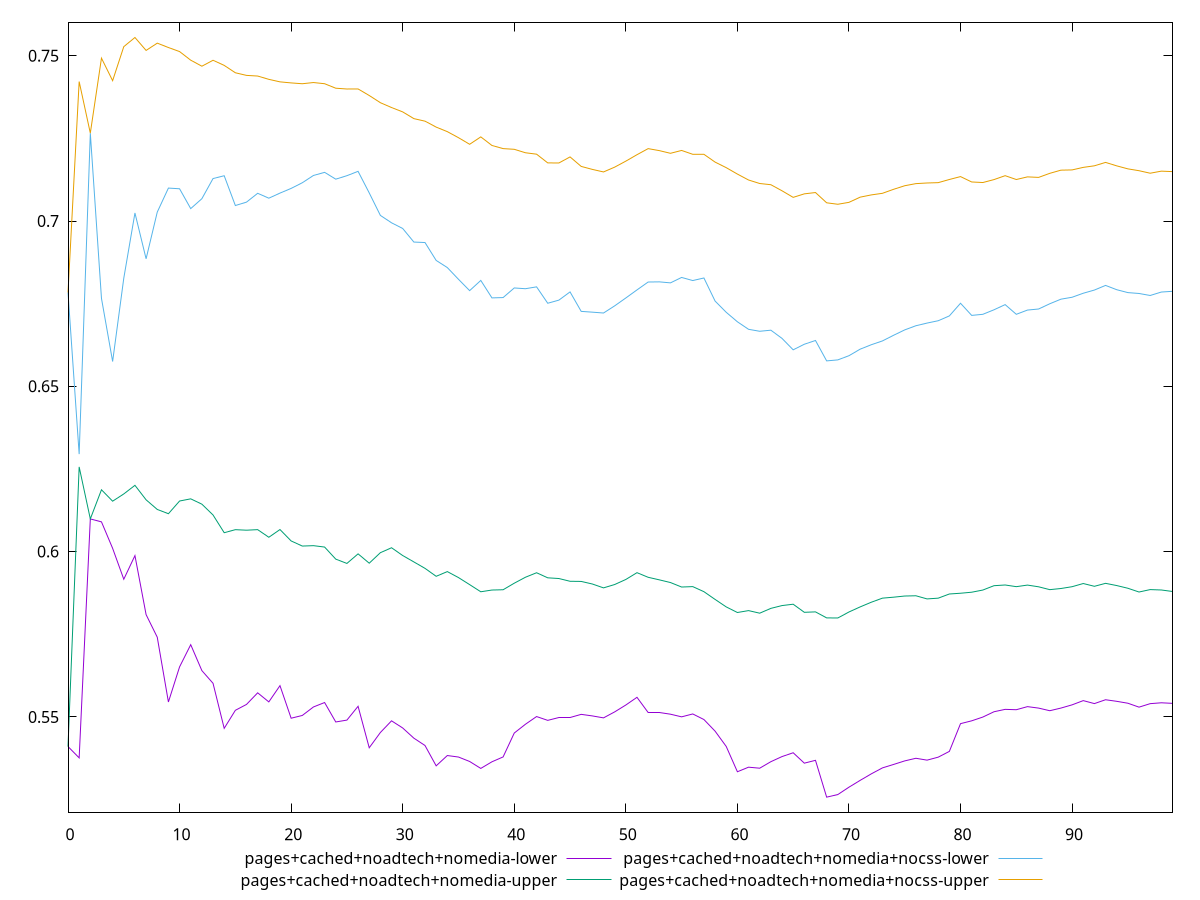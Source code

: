 reset

$pagesCachedNoadtechNomediaLower <<EOF
0 0.5410394605919859
1 0.5376106610153464
2 0.6098863589439079
3 0.6089939869291946
4 0.6009906874448501
5 0.5916430074708774
6 0.5987908089039757
7 0.5809384735705972
8 0.574110441423486
9 0.5545141732591846
10 0.5651268031564288
11 0.5718479869458445
12 0.5640003023874332
13 0.5601584149239025
14 0.5465430521888673
15 0.5519972001077024
16 0.5537756696635224
17 0.5572866719269325
18 0.5545402800677681
19 0.5594550506359595
20 0.5496066392126816
21 0.550437578420956
22 0.5530078119135352
23 0.5543511229602891
24 0.5484687609953481
25 0.5490353825081422
26 0.5532126032688824
27 0.5406628585770445
28 0.5452856337554107
29 0.5488131212096866
30 0.5466514622480165
31 0.5435702734748022
32 0.5413435364393537
33 0.5351978645899409
34 0.5383163682310493
35 0.5378618345623583
36 0.5365193125765619
37 0.5344202811911721
38 0.5364256033569378
39 0.5378947857944695
40 0.5451240777743404
41 0.547773926187149
42 0.550107979121324
43 0.5489549855644915
44 0.5498133760717346
45 0.5498151252463869
46 0.5507700726363983
47 0.5503008643212177
48 0.5497088440721963
49 0.5515179130338724
50 0.553598705253842
51 0.555926058787009
52 0.5513313435224036
53 0.5513354510484703
54 0.5508227603363814
55 0.5500189993900223
56 0.5508953978787305
57 0.5492066387405078
58 0.5456948385127698
59 0.5410562371260862
60 0.5334143878526942
61 0.5347917236435287
62 0.5344852549703238
63 0.5364535601883721
64 0.5380015637204306
65 0.5391579625963937
66 0.5360109904952911
67 0.5368664812835733
68 0.525729265324151
69 0.5265167011994846
70 0.5287453206960521
71 0.5307988323973004
72 0.5327693406740239
73 0.5345782240998838
74 0.5356201132636803
75 0.5366965732994691
76 0.5374865160894667
77 0.536923820140295
78 0.5378254551422353
79 0.5395703764684098
80 0.5479609004967232
81 0.5488151543288178
82 0.5499555956206641
83 0.5515594264568794
84 0.5522823341768941
85 0.5521734018181389
86 0.5531086453669942
87 0.5526642414146977
88 0.5518719634196383
89 0.5526743954580106
90 0.5536485826021491
91 0.5549261152085279
92 0.5540283223820519
93 0.5551929113126239
94 0.5547161039765424
95 0.554138880402336
96 0.5529528819661772
97 0.5540086123102649
98 0.5542715957872005
99 0.5540987983554551
EOF

$pagesCachedNoadtechNomediaUpper <<EOF
0 0.5410394605919859
1 0.6256221910212942
2 0.6098863589439079
3 0.6187036228975004
4 0.6152523663309066
5 0.617447977872325
6 0.6200469279591159
7 0.6156653576703456
8 0.612750768148025
9 0.6114617698875812
10 0.6153033685662405
11 0.6159609817458885
12 0.6143467008046521
13 0.6110784348975253
14 0.6057195375016468
15 0.6066352102668214
16 0.6064761440925736
17 0.6066429374095603
18 0.6043402119369716
19 0.6066739064189457
20 0.6032259919138349
21 0.6016782053209558
22 0.601799370790704
23 0.6013771920787967
24 0.5977248123364
25 0.5964240105373606
26 0.5993206284653401
27 0.596495258272953
28 0.5996777567468085
29 0.601168605695584
30 0.598810996781602
31 0.5968813788436136
32 0.5949290753699263
33 0.5925302574950886
34 0.593954211926773
35 0.5921450704294904
36 0.5900153470930938
37 0.5878525009008494
38 0.5883783787405185
39 0.5884640909806557
40 0.5904444936701981
41 0.5922416321425312
42 0.5936050214283309
43 0.5920725196342995
44 0.591857280273265
45 0.5910261207365096
46 0.5909807535350072
47 0.5902011300719581
48 0.5890293539759247
49 0.5900426770293618
50 0.591572747551774
51 0.5936296246412125
52 0.5922318913912381
53 0.5914602827380369
54 0.5906450990333169
55 0.5892874872005393
56 0.5894123071350159
57 0.5878802077412858
58 0.5855394089996284
59 0.5832729798421082
60 0.5815794642770167
61 0.5821550287198465
62 0.5813748091920912
63 0.5828307872771198
64 0.583678125361999
65 0.5840872064797268
66 0.5816408108347925
67 0.5817707073157115
68 0.5799487585968415
69 0.5799223853335423
70 0.5817364870167513
71 0.5832695978400925
72 0.5846840205366144
73 0.5859215792844241
74 0.5862133142712148
75 0.586564996097054
76 0.5866425841396777
77 0.585692017420627
78 0.5859167711454655
79 0.5871799058067978
80 0.5874064409286355
81 0.587718187564608
82 0.5883733868483256
83 0.5896914661738325
84 0.5899024118405438
85 0.5893980638796649
86 0.5898743074860808
87 0.5893545737441687
88 0.5884926401323074
89 0.5888386915051586
90 0.5893843501867879
91 0.5903454945605515
92 0.5895081888358686
93 0.5904026909893989
94 0.5897320171446591
95 0.5889153732609488
96 0.587777372648088
97 0.5885104010801684
98 0.5883894144872238
99 0.5879411011300832
EOF

$pagesCachedNoadtechNomediaNocssLower <<EOF
0 0.6783695386044218
1 0.6294875795050975
2 0.7265814399178924
3 0.6766001829788003
4 0.657503097001319
5 0.6827092107908128
6 0.7024265142818618
7 0.6885675410968439
8 0.7026846192947964
9 0.709962078912384
10 0.7097517018922883
11 0.703752213013498
12 0.7067527235568948
13 0.71284467362284
14 0.7136923286155202
15 0.7046821557938946
16 0.7057124942818537
17 0.7083803082676627
18 0.7069029712893578
19 0.7084465797322339
20 0.709861628708332
21 0.71157008746287
22 0.7137775682771376
23 0.7147174186650617
24 0.7126578276682717
25 0.7137104607142791
26 0.7150267060197505
27 0.7084940054357776
28 0.7016914859825621
29 0.6994554047009678
30 0.6977367316238318
31 0.6936350754217879
32 0.6934860327029502
33 0.6880719045990715
34 0.6859116828719297
35 0.6823723089465612
36 0.6789385111728059
37 0.6820276877277468
38 0.6767446183265577
39 0.6768430874929661
40 0.6797502058246241
41 0.6795198716768835
42 0.6800828342927957
43 0.6751226169257301
44 0.6760673609063158
45 0.6785530146351095
46 0.6726656516427827
47 0.6724287182550532
48 0.67217091511599
49 0.674335839668487
50 0.6767194760655548
51 0.6791570552860648
52 0.6815444399429899
53 0.6815941340703382
54 0.6812874836495981
55 0.6829307588577213
56 0.6819903000507301
57 0.6827674730989335
58 0.6757890836957491
59 0.6723845612867407
60 0.6695181778799847
61 0.667240951740181
62 0.6666475811211792
63 0.6669751137183224
64 0.6644891664842139
65 0.6610366011678176
66 0.6627254150697122
67 0.6638623767246067
68 0.6576897321973371
69 0.6579885470770988
70 0.6592578127412223
71 0.6612290697427705
72 0.6625738723034648
73 0.6637261217774486
74 0.6654360689079754
75 0.6670650511339289
76 0.6683217479359285
77 0.6691256734016996
78 0.6698346254199474
79 0.6712961300245183
80 0.6751217822321014
81 0.6714508005235734
82 0.6717770412739809
83 0.6731455208258258
84 0.6747097337572342
85 0.6717785892782153
86 0.6730621563830952
87 0.6733842544579638
88 0.674966567875348
89 0.6763552744980703
90 0.6769369765110154
91 0.6781508938555784
92 0.6791143681739635
93 0.6805201510464438
94 0.6792199904539991
95 0.6783452208431509
96 0.6780798683823072
97 0.6774721916076654
98 0.6785140194871304
99 0.6787369709296256
EOF

$pagesCachedNoadtechNomediaNocssUpper <<EOF
0 0.6783695386044218
1 0.7421833481173107
2 0.7265814399178924
3 0.7492639890774154
4 0.7424456237355358
5 0.7527396738054852
6 0.7555108500289045
7 0.7515970314320763
8 0.7537993074612546
9 0.7524742359686535
10 0.7512525344344112
11 0.7486426712941997
12 0.746825920964303
13 0.7486181861402426
14 0.7470688624335734
15 0.7448410329054992
16 0.7440482729002996
17 0.7438495288548472
18 0.7428528454107495
19 0.7420900244379285
20 0.7417737142455315
21 0.7415201494153582
22 0.7418852454926218
23 0.7415282073321875
24 0.7401684382055657
25 0.7399280212446039
26 0.7399451500557478
27 0.7379593843600034
28 0.7357833070474248
29 0.7343191075327824
30 0.7330022728063469
31 0.7309695866187513
32 0.7301988795529557
33 0.7284023633596974
34 0.727031667965988
35 0.7252013717934975
36 0.7232044684588939
37 0.7254464363686967
38 0.7228475572094617
39 0.7218980770264669
40 0.7216912582206254
41 0.7206468111579034
42 0.7202150952978471
43 0.7175768174767345
44 0.7175515615567173
45 0.7193896451315434
46 0.7165129276148634
47 0.7156108209964871
48 0.7148398996235297
49 0.7162953142845149
50 0.718110524530754
51 0.7200551985611592
52 0.721892440425952
53 0.7212927642788078
54 0.7204797429924887
55 0.7213430574012217
56 0.7201769917065504
57 0.7201759540255943
58 0.7178194539507116
59 0.7161365624167648
60 0.7141980472842079
61 0.712404160017975
62 0.7113455545946794
63 0.7109793602308987
64 0.709140130898684
65 0.7071528914399415
66 0.7082141684866154
67 0.7086111249960011
68 0.7055082547053898
69 0.7050655255665383
70 0.7056454879776421
71 0.7072129429228027
72 0.7078939093272266
73 0.7083772051214012
74 0.7095871842197071
75 0.7106706144873882
76 0.7113070352929216
77 0.7115003701357326
78 0.7116018074129566
79 0.7125575166500066
80 0.713434957451357
81 0.7118094299630114
82 0.7116365944668174
83 0.7125274448054794
84 0.7137086606638364
85 0.7125500927611572
86 0.7133469452390613
87 0.7131913825435539
88 0.7144203023559252
89 0.715381882227424
90 0.7154543752761471
91 0.716221164411799
92 0.7166980879699045
93 0.717726725972081
94 0.7166816405556082
95 0.7157746798266509
96 0.7152148533077579
97 0.7144566221369923
98 0.7150823341103862
99 0.7149398543861858
EOF

set key outside below
set xrange [0:99]
set yrange [0.5211336336300559:0.7601064817229995]
set trange [0.5211336336300559:0.7601064817229995]
set terminal svg size 640, 560 enhanced background rgb 'white'
set output "report_00014_2021-02-09T15:56:05.503Z/meta/scoreEstimate/comparison/sorted/3_vs_4.svg"

plot $pagesCachedNoadtechNomediaLower title "pages+cached+noadtech+nomedia-lower" with line, \
     $pagesCachedNoadtechNomediaUpper title "pages+cached+noadtech+nomedia-upper" with line, \
     $pagesCachedNoadtechNomediaNocssLower title "pages+cached+noadtech+nomedia+nocss-lower" with line, \
     $pagesCachedNoadtechNomediaNocssUpper title "pages+cached+noadtech+nomedia+nocss-upper" with line

reset

